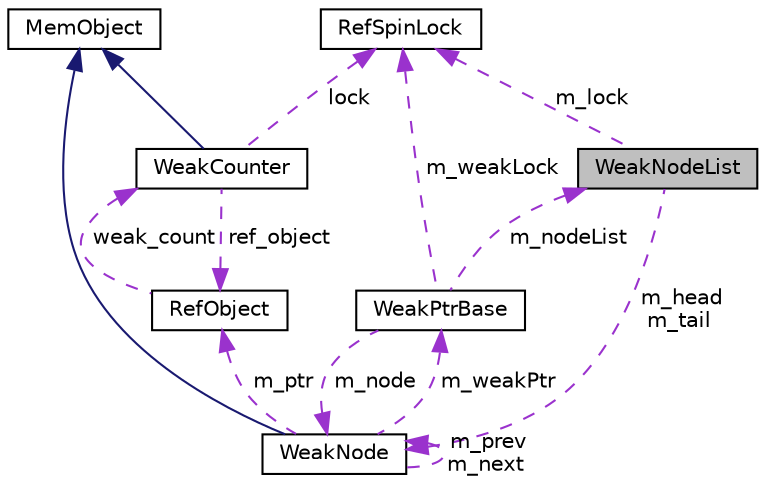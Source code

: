 digraph "WeakNodeList"
{
  edge [fontname="Helvetica",fontsize="10",labelfontname="Helvetica",labelfontsize="10"];
  node [fontname="Helvetica",fontsize="10",shape=record];
  Node1 [label="WeakNodeList",height=0.2,width=0.4,color="black", fillcolor="grey75", style="filled", fontcolor="black"];
  Node2 -> Node1 [dir="back",color="darkorchid3",fontsize="10",style="dashed",label=" m_lock" ,fontname="Helvetica"];
  Node2 [label="RefSpinLock",height=0.2,width=0.4,color="black", fillcolor="white", style="filled",URL="$class_ref_spin_lock.html"];
  Node3 -> Node1 [dir="back",color="darkorchid3",fontsize="10",style="dashed",label=" m_head\nm_tail" ,fontname="Helvetica"];
  Node3 [label="WeakNode",height=0.2,width=0.4,color="black", fillcolor="white", style="filled",URL="$class_weak_node.html"];
  Node4 -> Node3 [dir="back",color="midnightblue",fontsize="10",style="solid",fontname="Helvetica"];
  Node4 [label="MemObject",height=0.2,width=0.4,color="black", fillcolor="white", style="filled",URL="$class_mem_object.html"];
  Node3 -> Node3 [dir="back",color="darkorchid3",fontsize="10",style="dashed",label=" m_prev\nm_next" ,fontname="Helvetica"];
  Node5 -> Node3 [dir="back",color="darkorchid3",fontsize="10",style="dashed",label=" m_weakPtr" ,fontname="Helvetica"];
  Node5 [label="WeakPtrBase",height=0.2,width=0.4,color="black", fillcolor="white", style="filled",URL="$class_weak_ptr_base.html"];
  Node2 -> Node5 [dir="back",color="darkorchid3",fontsize="10",style="dashed",label=" m_weakLock" ,fontname="Helvetica"];
  Node1 -> Node5 [dir="back",color="darkorchid3",fontsize="10",style="dashed",label=" m_nodeList" ,fontname="Helvetica"];
  Node3 -> Node5 [dir="back",color="darkorchid3",fontsize="10",style="dashed",label=" m_node" ,fontname="Helvetica"];
  Node6 -> Node3 [dir="back",color="darkorchid3",fontsize="10",style="dashed",label=" m_ptr" ,fontname="Helvetica"];
  Node6 [label="RefObject",height=0.2,width=0.4,color="black", fillcolor="white", style="filled",URL="$class_ref_object.html"];
  Node7 -> Node6 [dir="back",color="darkorchid3",fontsize="10",style="dashed",label=" weak_count" ,fontname="Helvetica"];
  Node7 [label="WeakCounter",height=0.2,width=0.4,color="black", fillcolor="white", style="filled",URL="$class_weak_counter.html",tooltip="WeakCounter. "];
  Node4 -> Node7 [dir="back",color="midnightblue",fontsize="10",style="solid",fontname="Helvetica"];
  Node2 -> Node7 [dir="back",color="darkorchid3",fontsize="10",style="dashed",label=" lock" ,fontname="Helvetica"];
  Node6 -> Node7 [dir="back",color="darkorchid3",fontsize="10",style="dashed",label=" ref_object" ,fontname="Helvetica"];
}
